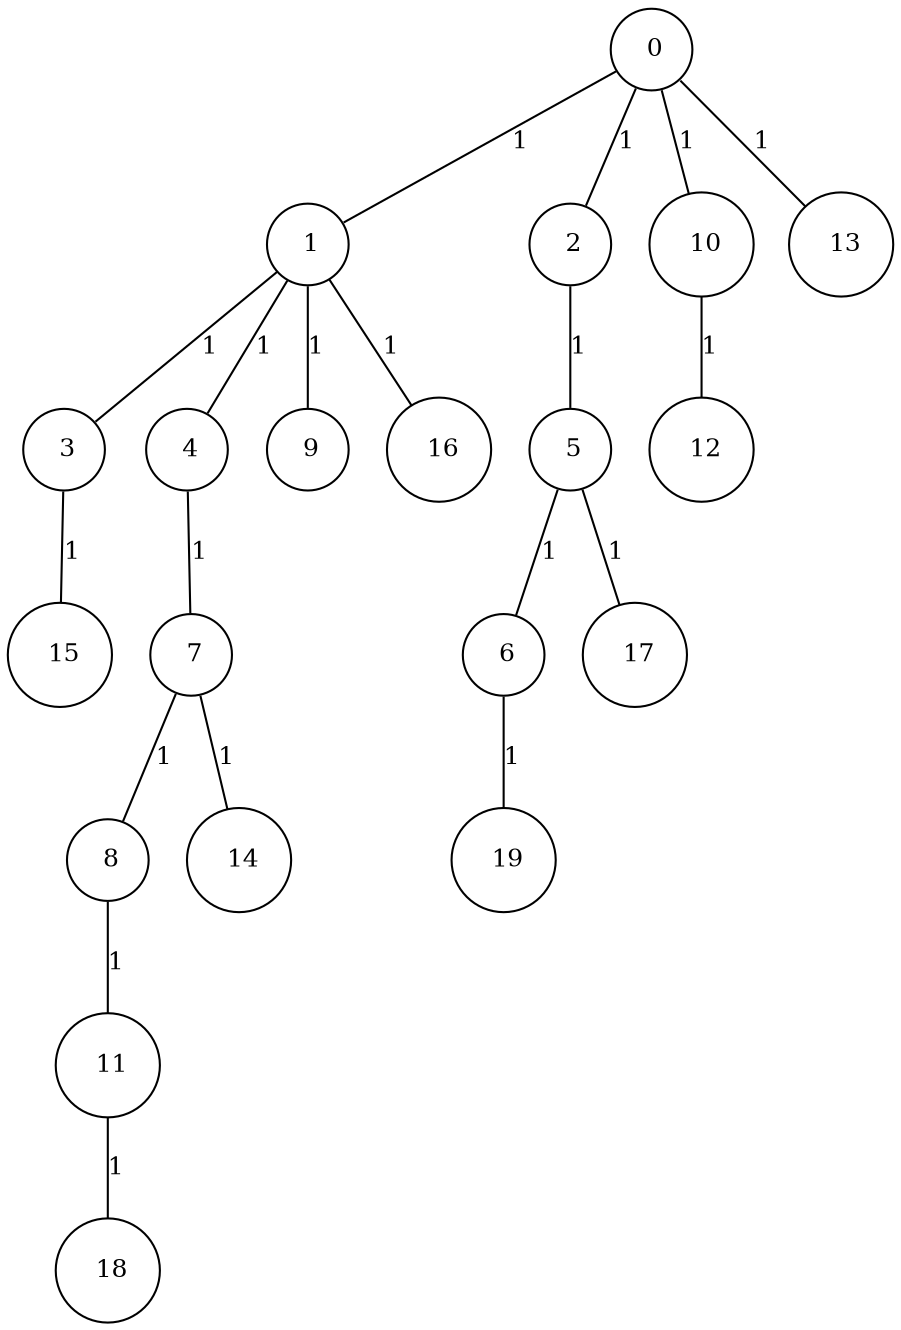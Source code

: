graph G {
size="8.5,11;"
ratio = "expand;"
fixedsize="true;"
overlap="scale;"
node[shape=circle,width=.12,hight=.12,fontsize=12]
edge[fontsize=12]

0[label=" 0" color=black, pos="2.3140432,1.080384!"];
1[label=" 1" color=black, pos="2.6632516,1.327626!"];
2[label=" 2" color=black, pos="2.2464757,0.1277427!"];
3[label=" 3" color=black, pos="0.58499788,2.082577!"];
4[label=" 4" color=black, pos="1.7690745,0.25648852!"];
5[label=" 5" color=black, pos="2.144468,2.8007746!"];
6[label=" 6" color=black, pos="0.59929069,0.8904203!"];
7[label=" 7" color=black, pos="2.0355193,2.7472306!"];
8[label=" 8" color=black, pos="2.7306765,0.81774708!"];
9[label=" 9" color=black, pos="0.69248769,2.3798744!"];
10[label=" 10" color=black, pos="2.3403206,2.0400871!"];
11[label=" 11" color=black, pos="0.56807601,2.0676078!"];
12[label=" 12" color=black, pos="2.1122054,0.10627185!"];
13[label=" 13" color=black, pos="2.8883481,2.6682245!"];
14[label=" 14" color=black, pos="2.3553687,2.8001294!"];
15[label=" 15" color=black, pos="2.7161995,1.7404505!"];
16[label=" 16" color=black, pos="2.3749746,0.84080412!"];
17[label=" 17" color=black, pos="1.7035707,0.0064256033!"];
18[label=" 18" color=black, pos="1.7282957,0.96920977!"];
19[label=" 19" color=black, pos="0.16917671,1.6335222!"];
0--1[label="1"]
0--2[label="1"]
0--10[label="1"]
0--13[label="1"]
1--3[label="1"]
1--4[label="1"]
1--9[label="1"]
1--16[label="1"]
2--5[label="1"]
3--15[label="1"]
4--7[label="1"]
5--6[label="1"]
5--17[label="1"]
6--19[label="1"]
7--8[label="1"]
7--14[label="1"]
8--11[label="1"]
10--12[label="1"]
11--18[label="1"]

}
